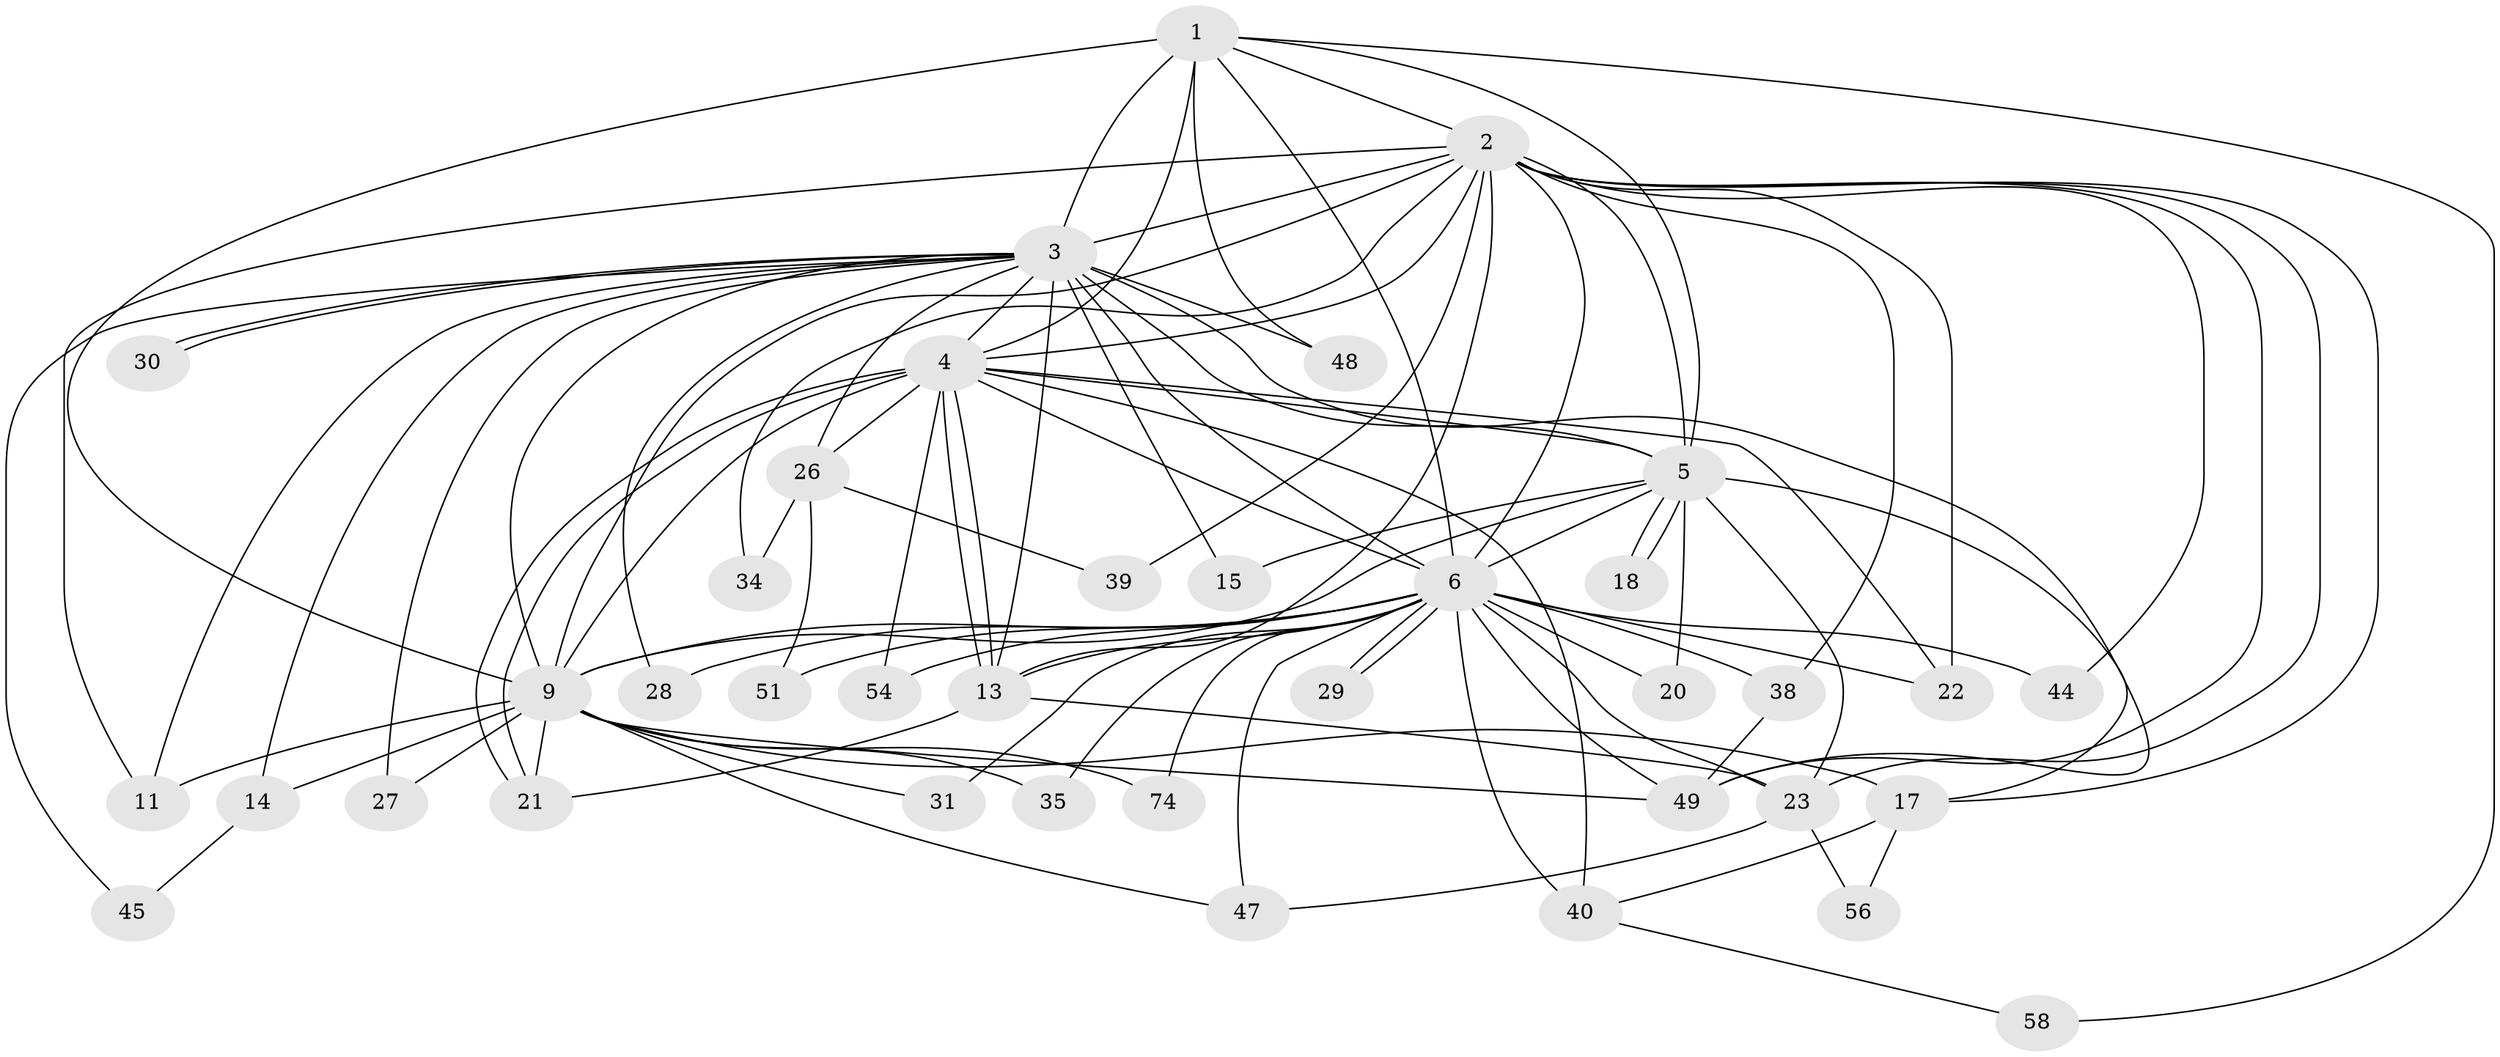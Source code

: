 // original degree distribution, {15: 0.039473684210526314, 18: 0.02631578947368421, 19: 0.013157894736842105, 26: 0.013157894736842105, 17: 0.013157894736842105, 20: 0.013157894736842105, 13: 0.013157894736842105, 3: 0.17105263157894737, 5: 0.05263157894736842, 7: 0.013157894736842105, 2: 0.5394736842105263, 4: 0.07894736842105263, 6: 0.013157894736842105}
// Generated by graph-tools (version 1.1) at 2025/14/03/09/25 04:14:02]
// undirected, 38 vertices, 98 edges
graph export_dot {
graph [start="1"]
  node [color=gray90,style=filled];
  1 [super="+24"];
  2 [super="+12+73+10+33+53"];
  3 [super="+8+25+67+68+65+59"];
  4;
  5;
  6 [super="+7+60"];
  9 [super="+42"];
  11 [super="+32"];
  13 [super="+36+50"];
  14;
  15;
  17 [super="+46"];
  18;
  20;
  21 [super="+52"];
  22 [super="+57"];
  23;
  26;
  27;
  28;
  29 [super="+37+41"];
  30 [super="+43"];
  31;
  34;
  35;
  38;
  39;
  40;
  44;
  45;
  47 [super="+76"];
  48;
  49 [super="+55"];
  51;
  54;
  56;
  58;
  74;
  1 -- 2 [weight=2];
  1 -- 3 [weight=5];
  1 -- 4;
  1 -- 5;
  1 -- 6 [weight=3];
  1 -- 9;
  1 -- 48;
  1 -- 58;
  2 -- 3 [weight=4];
  2 -- 4 [weight=3];
  2 -- 5 [weight=2];
  2 -- 6 [weight=4];
  2 -- 9 [weight=3];
  2 -- 11;
  2 -- 17;
  2 -- 39;
  2 -- 44;
  2 -- 13 [weight=2];
  2 -- 34;
  2 -- 23;
  2 -- 38;
  2 -- 49;
  2 -- 22;
  3 -- 4 [weight=2];
  3 -- 5 [weight=2];
  3 -- 6 [weight=6];
  3 -- 9 [weight=2];
  3 -- 15;
  3 -- 26;
  3 -- 30 [weight=2];
  3 -- 30;
  3 -- 14;
  3 -- 48;
  3 -- 27;
  3 -- 28;
  3 -- 45;
  3 -- 13;
  3 -- 49;
  3 -- 11;
  4 -- 5;
  4 -- 6 [weight=3];
  4 -- 9;
  4 -- 13;
  4 -- 13;
  4 -- 21;
  4 -- 21;
  4 -- 22;
  4 -- 26;
  4 -- 40;
  4 -- 54;
  5 -- 6 [weight=2];
  5 -- 9;
  5 -- 15;
  5 -- 18;
  5 -- 18;
  5 -- 20;
  5 -- 23;
  5 -- 17;
  6 -- 9 [weight=3];
  6 -- 20;
  6 -- 28;
  6 -- 29 [weight=3];
  6 -- 29;
  6 -- 31 [weight=2];
  6 -- 35;
  6 -- 49;
  6 -- 54;
  6 -- 74;
  6 -- 13 [weight=2];
  6 -- 38 [weight=2];
  6 -- 40;
  6 -- 44;
  6 -- 47;
  6 -- 51;
  6 -- 22;
  6 -- 23;
  9 -- 11;
  9 -- 14;
  9 -- 17;
  9 -- 27;
  9 -- 31;
  9 -- 35;
  9 -- 47;
  9 -- 74;
  9 -- 21;
  9 -- 49;
  13 -- 23;
  13 -- 21;
  14 -- 45;
  17 -- 40;
  17 -- 56;
  23 -- 56;
  23 -- 47;
  26 -- 34;
  26 -- 39;
  26 -- 51;
  38 -- 49;
  40 -- 58;
}
